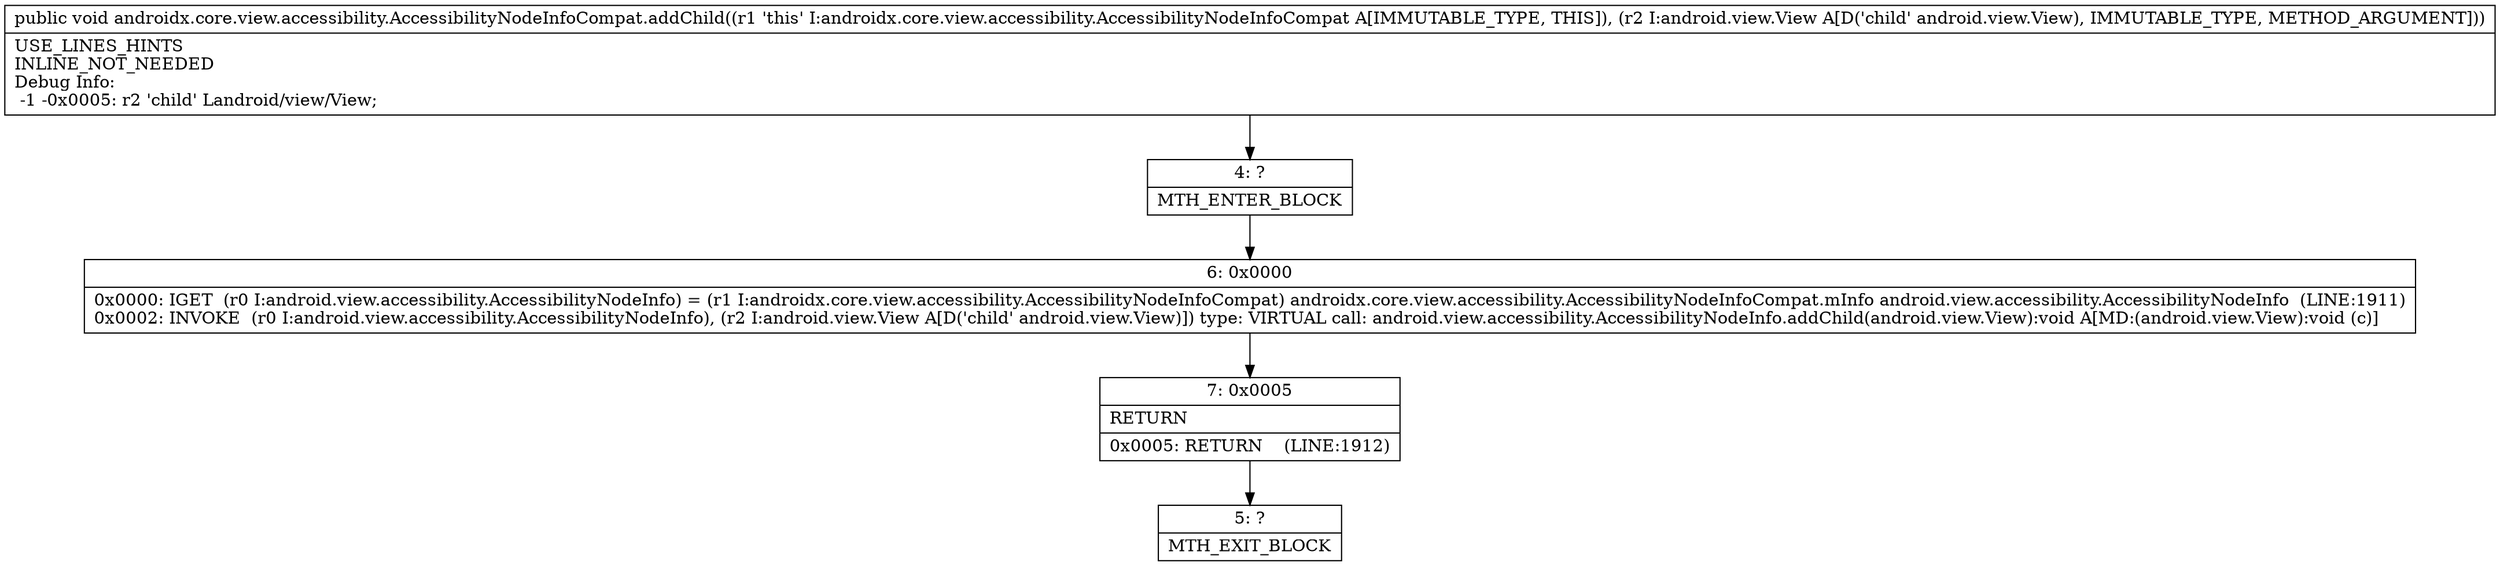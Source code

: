 digraph "CFG forandroidx.core.view.accessibility.AccessibilityNodeInfoCompat.addChild(Landroid\/view\/View;)V" {
Node_4 [shape=record,label="{4\:\ ?|MTH_ENTER_BLOCK\l}"];
Node_6 [shape=record,label="{6\:\ 0x0000|0x0000: IGET  (r0 I:android.view.accessibility.AccessibilityNodeInfo) = (r1 I:androidx.core.view.accessibility.AccessibilityNodeInfoCompat) androidx.core.view.accessibility.AccessibilityNodeInfoCompat.mInfo android.view.accessibility.AccessibilityNodeInfo  (LINE:1911)\l0x0002: INVOKE  (r0 I:android.view.accessibility.AccessibilityNodeInfo), (r2 I:android.view.View A[D('child' android.view.View)]) type: VIRTUAL call: android.view.accessibility.AccessibilityNodeInfo.addChild(android.view.View):void A[MD:(android.view.View):void (c)]\l}"];
Node_7 [shape=record,label="{7\:\ 0x0005|RETURN\l|0x0005: RETURN    (LINE:1912)\l}"];
Node_5 [shape=record,label="{5\:\ ?|MTH_EXIT_BLOCK\l}"];
MethodNode[shape=record,label="{public void androidx.core.view.accessibility.AccessibilityNodeInfoCompat.addChild((r1 'this' I:androidx.core.view.accessibility.AccessibilityNodeInfoCompat A[IMMUTABLE_TYPE, THIS]), (r2 I:android.view.View A[D('child' android.view.View), IMMUTABLE_TYPE, METHOD_ARGUMENT]))  | USE_LINES_HINTS\lINLINE_NOT_NEEDED\lDebug Info:\l  \-1 \-0x0005: r2 'child' Landroid\/view\/View;\l}"];
MethodNode -> Node_4;Node_4 -> Node_6;
Node_6 -> Node_7;
Node_7 -> Node_5;
}

